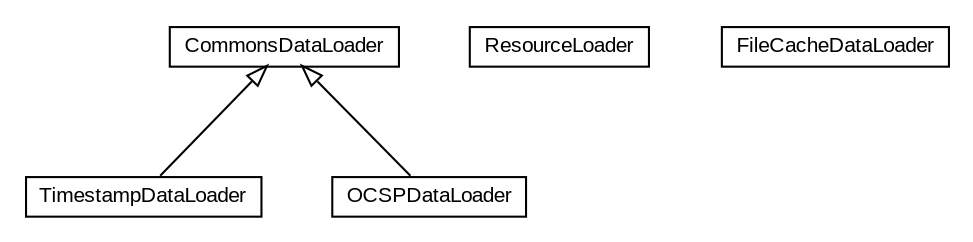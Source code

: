 #!/usr/local/bin/dot
#
# Class diagram 
# Generated by UMLGraph version R5_6-24-gf6e263 (http://www.umlgraph.org/)
#

digraph G {
	edge [fontname="arial",fontsize=10,labelfontname="arial",labelfontsize=10];
	node [fontname="arial",fontsize=10,shape=plaintext];
	nodesep=0.25;
	ranksep=0.5;
	// eu.europa.esig.dss.client.http.commons.TimestampDataLoader
	c64071 [label=<<table title="eu.europa.esig.dss.client.http.commons.TimestampDataLoader" border="0" cellborder="1" cellspacing="0" cellpadding="2" port="p" href="./TimestampDataLoader.html">
		<tr><td><table border="0" cellspacing="0" cellpadding="1">
<tr><td align="center" balign="center"> TimestampDataLoader </td></tr>
		</table></td></tr>
		</table>>, URL="./TimestampDataLoader.html", fontname="arial", fontcolor="black", fontsize=10.0];
	// eu.europa.esig.dss.client.http.commons.ResourceLoader
	c64072 [label=<<table title="eu.europa.esig.dss.client.http.commons.ResourceLoader" border="0" cellborder="1" cellspacing="0" cellpadding="2" port="p" href="./ResourceLoader.html">
		<tr><td><table border="0" cellspacing="0" cellpadding="1">
<tr><td align="center" balign="center"> ResourceLoader </td></tr>
		</table></td></tr>
		</table>>, URL="./ResourceLoader.html", fontname="arial", fontcolor="black", fontsize=10.0];
	// eu.europa.esig.dss.client.http.commons.OCSPDataLoader
	c64073 [label=<<table title="eu.europa.esig.dss.client.http.commons.OCSPDataLoader" border="0" cellborder="1" cellspacing="0" cellpadding="2" port="p" href="./OCSPDataLoader.html">
		<tr><td><table border="0" cellspacing="0" cellpadding="1">
<tr><td align="center" balign="center"> OCSPDataLoader </td></tr>
		</table></td></tr>
		</table>>, URL="./OCSPDataLoader.html", fontname="arial", fontcolor="black", fontsize=10.0];
	// eu.europa.esig.dss.client.http.commons.FileCacheDataLoader
	c64074 [label=<<table title="eu.europa.esig.dss.client.http.commons.FileCacheDataLoader" border="0" cellborder="1" cellspacing="0" cellpadding="2" port="p" href="./FileCacheDataLoader.html">
		<tr><td><table border="0" cellspacing="0" cellpadding="1">
<tr><td align="center" balign="center"> FileCacheDataLoader </td></tr>
		</table></td></tr>
		</table>>, URL="./FileCacheDataLoader.html", fontname="arial", fontcolor="black", fontsize=10.0];
	// eu.europa.esig.dss.client.http.commons.CommonsDataLoader
	c64075 [label=<<table title="eu.europa.esig.dss.client.http.commons.CommonsDataLoader" border="0" cellborder="1" cellspacing="0" cellpadding="2" port="p" href="./CommonsDataLoader.html">
		<tr><td><table border="0" cellspacing="0" cellpadding="1">
<tr><td align="center" balign="center"> CommonsDataLoader </td></tr>
		</table></td></tr>
		</table>>, URL="./CommonsDataLoader.html", fontname="arial", fontcolor="black", fontsize=10.0];
	//eu.europa.esig.dss.client.http.commons.TimestampDataLoader extends eu.europa.esig.dss.client.http.commons.CommonsDataLoader
	c64075:p -> c64071:p [dir=back,arrowtail=empty];
	//eu.europa.esig.dss.client.http.commons.OCSPDataLoader extends eu.europa.esig.dss.client.http.commons.CommonsDataLoader
	c64075:p -> c64073:p [dir=back,arrowtail=empty];
}

